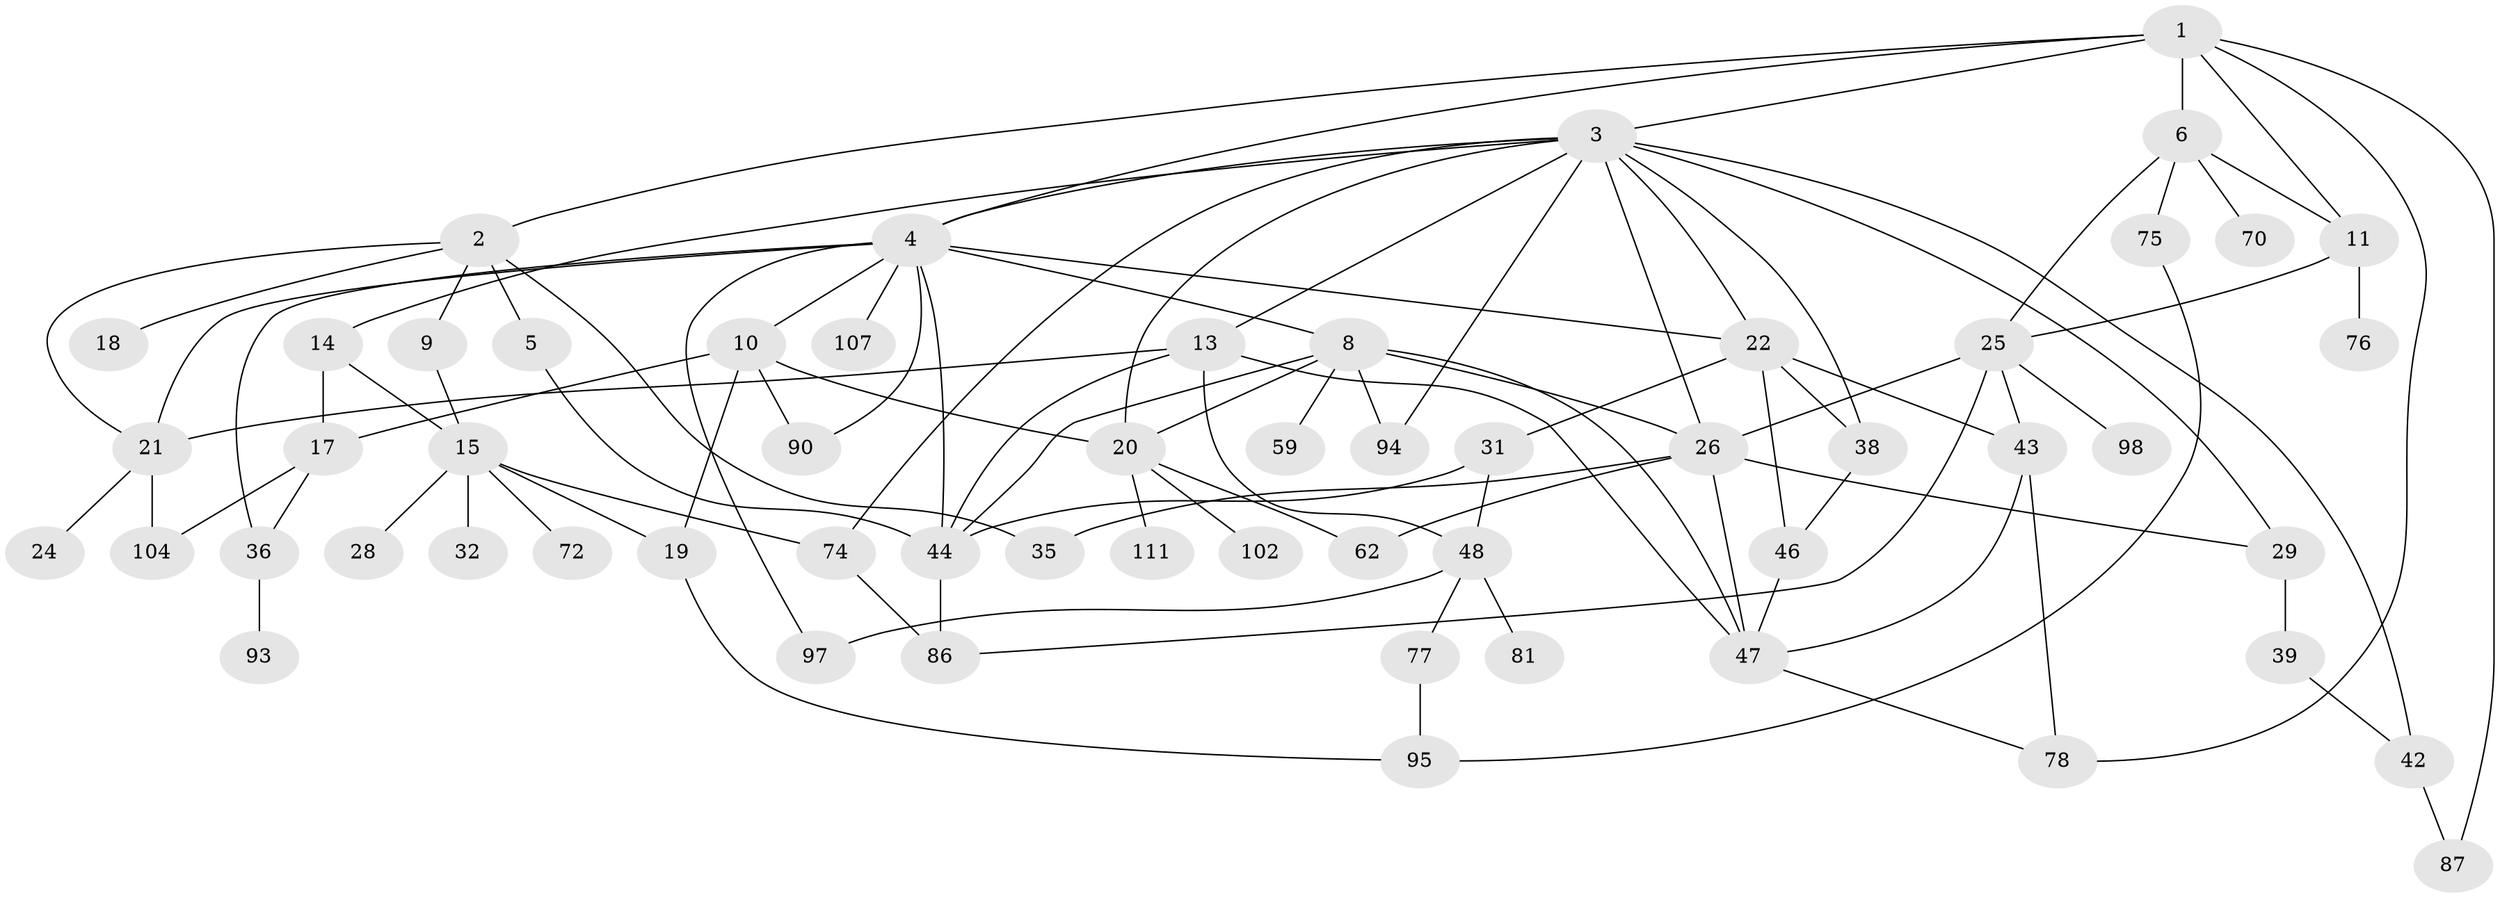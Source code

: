 // original degree distribution, {7: 0.04310344827586207, 6: 0.017241379310344827, 8: 0.008620689655172414, 3: 0.25, 5: 0.0603448275862069, 4: 0.09482758620689655, 2: 0.3620689655172414, 1: 0.16379310344827586}
// Generated by graph-tools (version 1.1) at 2025/13/03/09/25 04:13:17]
// undirected, 58 vertices, 99 edges
graph export_dot {
graph [start="1"]
  node [color=gray90,style=filled];
  1;
  2;
  3 [super="+7+12"];
  4 [super="+60+53"];
  5 [super="+30"];
  6;
  8 [super="+16+23"];
  9;
  10 [super="+88"];
  11 [super="+56"];
  13 [super="+34"];
  14;
  15 [super="+27+49"];
  17 [super="+105+91+114"];
  18;
  19 [super="+68"];
  20 [super="+63+112"];
  21 [super="+40"];
  22 [super="+115+92"];
  24;
  25 [super="+57"];
  26 [super="+66"];
  28 [super="+45"];
  29 [super="+33"];
  31 [super="+54"];
  32 [super="+65"];
  35;
  36 [super="+52"];
  38;
  39 [super="+71"];
  42 [super="+84+64"];
  43 [super="+50+108"];
  44 [super="+83"];
  46 [super="+51"];
  47 [super="+55"];
  48 [super="+89+80+69"];
  59;
  62 [super="+85"];
  70;
  72;
  74;
  75;
  76;
  77;
  78 [super="+103"];
  81;
  86;
  87 [super="+106"];
  90 [super="+116"];
  93;
  94;
  95 [super="+109"];
  97;
  98;
  102;
  104;
  107;
  111;
  1 -- 2;
  1 -- 3;
  1 -- 6;
  1 -- 11;
  1 -- 87;
  1 -- 78;
  1 -- 4;
  2 -- 5;
  2 -- 9;
  2 -- 18;
  2 -- 21;
  2 -- 35;
  3 -- 4;
  3 -- 13;
  3 -- 20 [weight=2];
  3 -- 74;
  3 -- 38;
  3 -- 42;
  3 -- 94;
  3 -- 22 [weight=2];
  3 -- 26;
  3 -- 29;
  3 -- 14;
  4 -- 8;
  4 -- 10;
  4 -- 90;
  4 -- 107;
  4 -- 21;
  4 -- 22;
  4 -- 97;
  4 -- 44;
  4 -- 36;
  5 -- 44;
  6 -- 25;
  6 -- 70;
  6 -- 75;
  6 -- 11;
  8 -- 59;
  8 -- 26 [weight=2];
  8 -- 20;
  8 -- 47;
  8 -- 44;
  8 -- 94;
  9 -- 15;
  10 -- 19;
  10 -- 17;
  10 -- 20;
  10 -- 90;
  11 -- 76;
  11 -- 25;
  13 -- 48;
  13 -- 21;
  13 -- 44;
  13 -- 47;
  14 -- 15;
  14 -- 17;
  15 -- 32;
  15 -- 19;
  15 -- 72;
  15 -- 74;
  15 -- 28;
  17 -- 36 [weight=2];
  17 -- 104;
  19 -- 95;
  20 -- 62;
  20 -- 102;
  20 -- 111;
  21 -- 24;
  21 -- 104;
  22 -- 31;
  22 -- 43;
  22 -- 46 [weight=2];
  22 -- 38;
  25 -- 26;
  25 -- 98;
  25 -- 86;
  25 -- 43;
  26 -- 29;
  26 -- 35;
  26 -- 62;
  26 -- 47;
  29 -- 39;
  31 -- 48;
  31 -- 44;
  36 -- 93;
  38 -- 46;
  39 -- 42;
  42 -- 87;
  43 -- 78;
  43 -- 47;
  44 -- 86;
  46 -- 47;
  47 -- 78;
  48 -- 77;
  48 -- 81;
  48 -- 97;
  74 -- 86;
  75 -- 95;
  77 -- 95;
}

